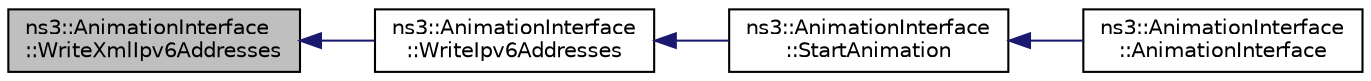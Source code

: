 digraph "ns3::AnimationInterface::WriteXmlIpv6Addresses"
{
  edge [fontname="Helvetica",fontsize="10",labelfontname="Helvetica",labelfontsize="10"];
  node [fontname="Helvetica",fontsize="10",shape=record];
  rankdir="LR";
  Node1 [label="ns3::AnimationInterface\l::WriteXmlIpv6Addresses",height=0.2,width=0.4,color="black", fillcolor="grey75", style="filled", fontcolor="black"];
  Node1 -> Node2 [dir="back",color="midnightblue",fontsize="10",style="solid"];
  Node2 [label="ns3::AnimationInterface\l::WriteIpv6Addresses",height=0.2,width=0.4,color="black", fillcolor="white", style="filled",URL="$d6/d1a/classns3_1_1AnimationInterface.html#ab7d08c1871c6b1c2858d3d536bbdcee2",tooltip="Write IPv6 Addresses function. "];
  Node2 -> Node3 [dir="back",color="midnightblue",fontsize="10",style="solid"];
  Node3 [label="ns3::AnimationInterface\l::StartAnimation",height=0.2,width=0.4,color="black", fillcolor="white", style="filled",URL="$d6/d1a/classns3_1_1AnimationInterface.html#aed28bace6b97494e11179766449bb442"];
  Node3 -> Node4 [dir="back",color="midnightblue",fontsize="10",style="solid"];
  Node4 [label="ns3::AnimationInterface\l::AnimationInterface",height=0.2,width=0.4,color="black", fillcolor="white", style="filled",URL="$d6/d1a/classns3_1_1AnimationInterface.html#a88af7da6eb605ec7e9d8cb3fcc8a6466",tooltip="Constructor. "];
}
